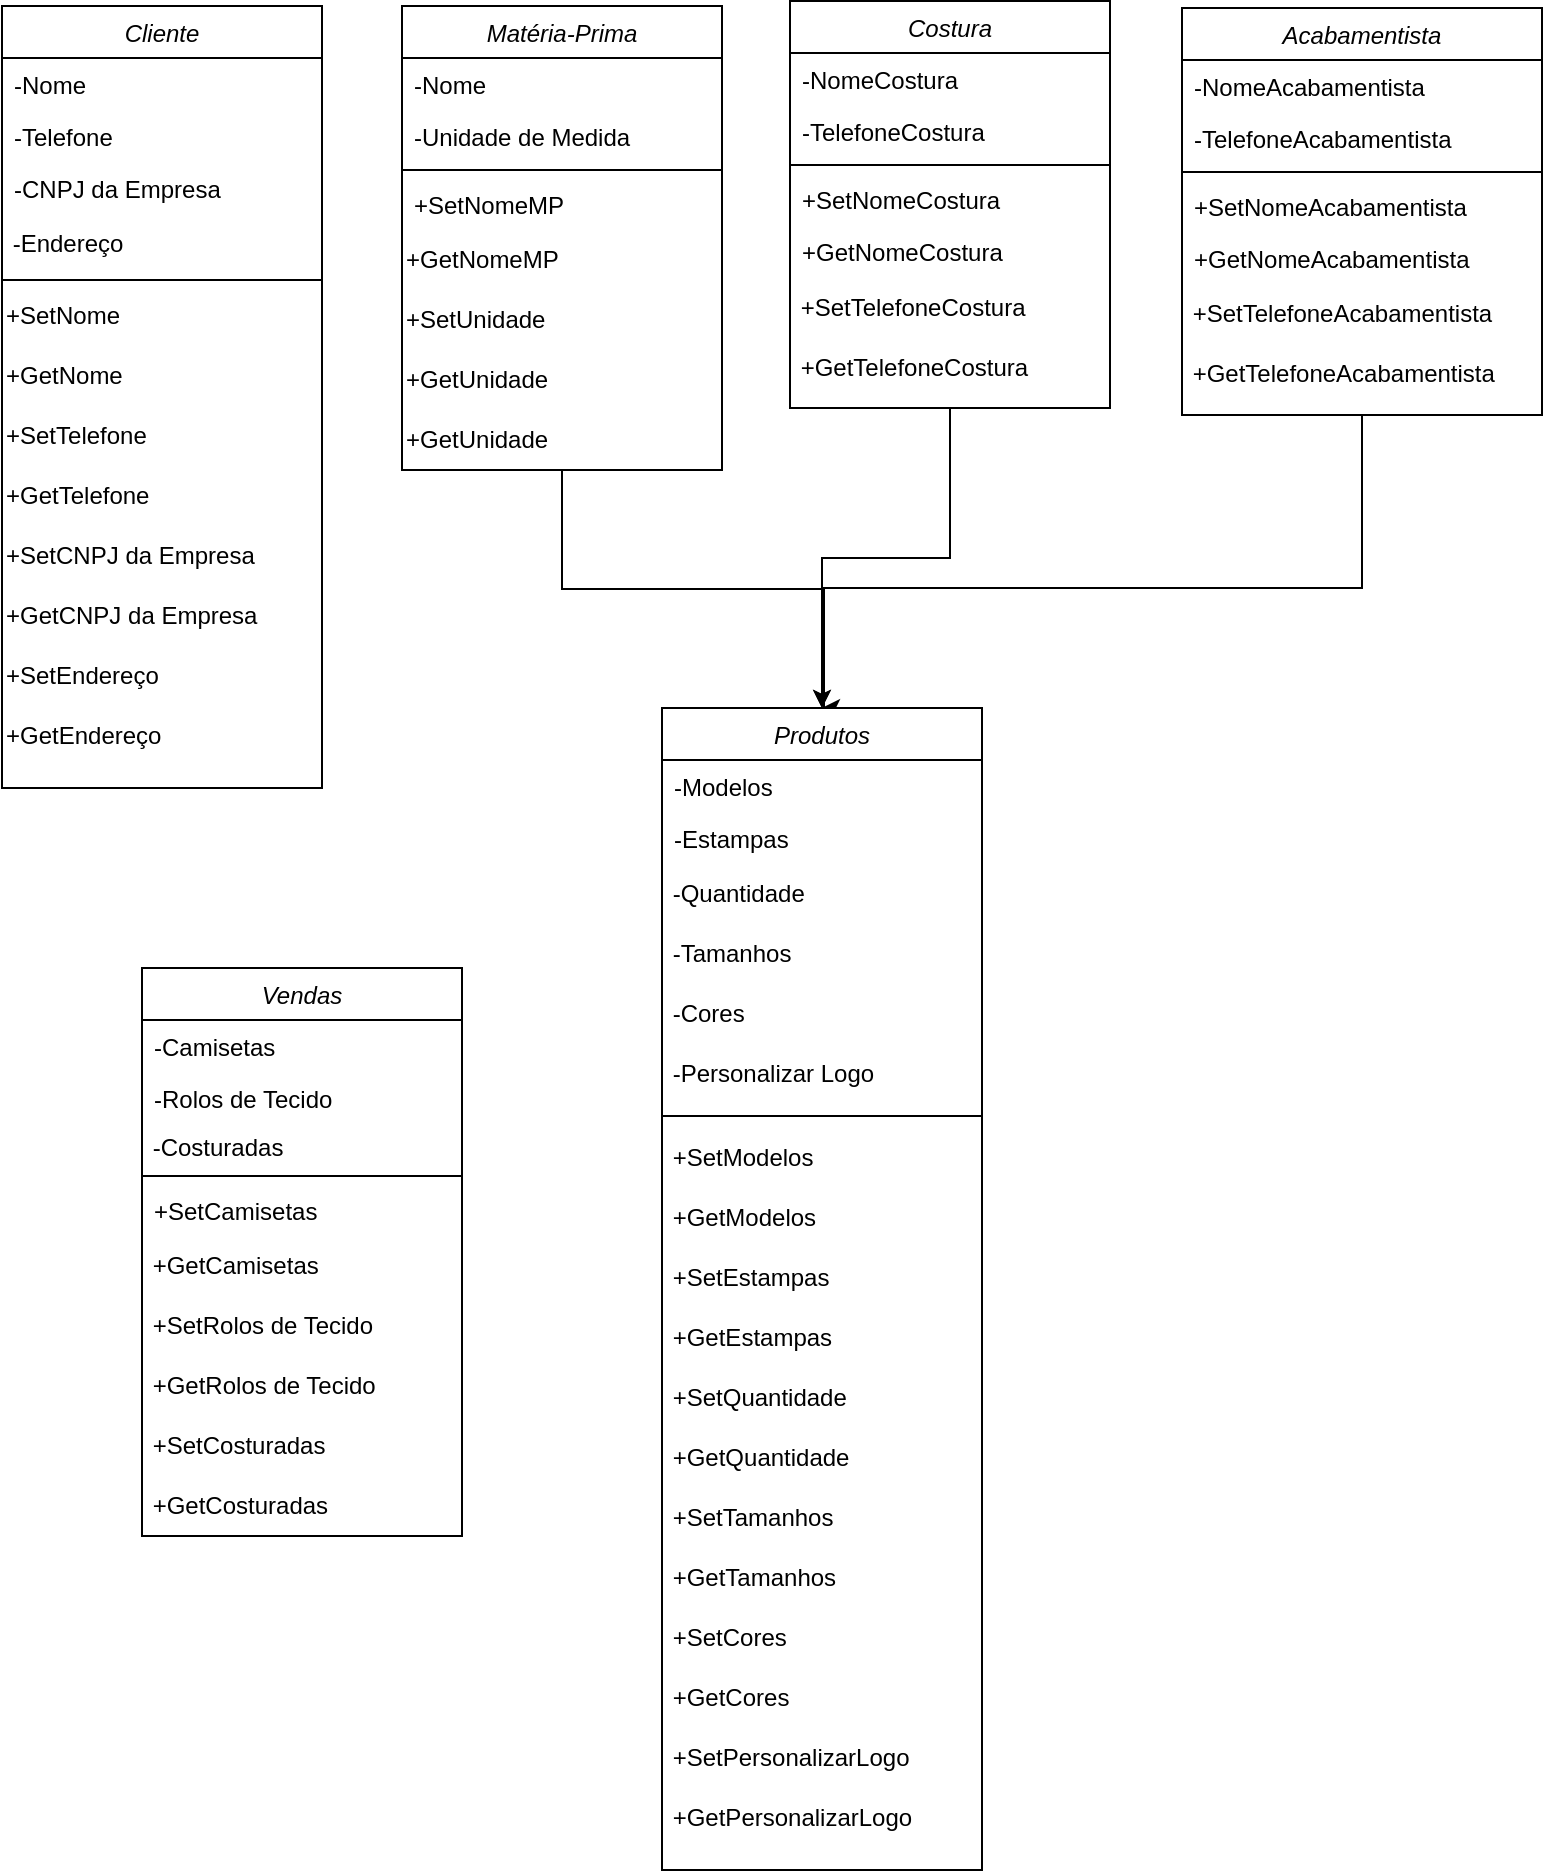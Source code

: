<mxfile version="24.5.5" type="device">
  <diagram id="C5RBs43oDa-KdzZeNtuy" name="Page-1">
    <mxGraphModel dx="1434" dy="782" grid="1" gridSize="10" guides="1" tooltips="1" connect="1" arrows="1" fold="1" page="1" pageScale="1" pageWidth="827" pageHeight="1169" math="0" shadow="0">
      <root>
        <mxCell id="WIyWlLk6GJQsqaUBKTNV-0" />
        <mxCell id="WIyWlLk6GJQsqaUBKTNV-1" parent="WIyWlLk6GJQsqaUBKTNV-0" />
        <mxCell id="zkfFHV4jXpPFQw0GAbJ--0" value="Cliente" style="swimlane;fontStyle=2;align=center;verticalAlign=top;childLayout=stackLayout;horizontal=1;startSize=26;horizontalStack=0;resizeParent=1;resizeLast=0;collapsible=1;marginBottom=0;rounded=0;shadow=0;strokeWidth=1;" parent="WIyWlLk6GJQsqaUBKTNV-1" vertex="1">
          <mxGeometry x="20" y="159" width="160" height="391" as="geometry">
            <mxRectangle x="230" y="140" width="160" height="26" as="alternateBounds" />
          </mxGeometry>
        </mxCell>
        <mxCell id="zkfFHV4jXpPFQw0GAbJ--1" value="-Nome" style="text;align=left;verticalAlign=top;spacingLeft=4;spacingRight=4;overflow=hidden;rotatable=0;points=[[0,0.5],[1,0.5]];portConstraint=eastwest;" parent="zkfFHV4jXpPFQw0GAbJ--0" vertex="1">
          <mxGeometry y="26" width="160" height="26" as="geometry" />
        </mxCell>
        <mxCell id="zkfFHV4jXpPFQw0GAbJ--2" value="-Telefone" style="text;align=left;verticalAlign=top;spacingLeft=4;spacingRight=4;overflow=hidden;rotatable=0;points=[[0,0.5],[1,0.5]];portConstraint=eastwest;rounded=0;shadow=0;html=0;" parent="zkfFHV4jXpPFQw0GAbJ--0" vertex="1">
          <mxGeometry y="52" width="160" height="26" as="geometry" />
        </mxCell>
        <mxCell id="zkfFHV4jXpPFQw0GAbJ--3" value="-CNPJ da Empresa" style="text;align=left;verticalAlign=top;spacingLeft=4;spacingRight=4;overflow=hidden;rotatable=0;points=[[0,0.5],[1,0.5]];portConstraint=eastwest;rounded=0;shadow=0;html=0;" parent="zkfFHV4jXpPFQw0GAbJ--0" vertex="1">
          <mxGeometry y="78" width="160" height="26" as="geometry" />
        </mxCell>
        <mxCell id="NJDplPNUR33pmezx8VwC-5" value="&amp;nbsp;-Endereço" style="text;html=1;align=left;verticalAlign=middle;resizable=0;points=[];autosize=1;strokeColor=none;fillColor=none;" parent="zkfFHV4jXpPFQw0GAbJ--0" vertex="1">
          <mxGeometry y="104" width="160" height="30" as="geometry" />
        </mxCell>
        <mxCell id="zkfFHV4jXpPFQw0GAbJ--4" value="" style="line;html=1;strokeWidth=1;align=left;verticalAlign=middle;spacingTop=-1;spacingLeft=3;spacingRight=3;rotatable=0;labelPosition=right;points=[];portConstraint=eastwest;" parent="zkfFHV4jXpPFQw0GAbJ--0" vertex="1">
          <mxGeometry y="134" width="160" height="6" as="geometry" />
        </mxCell>
        <mxCell id="NJDplPNUR33pmezx8VwC-7" value="+SetNome" style="text;html=1;align=left;verticalAlign=middle;resizable=0;points=[];autosize=1;strokeColor=none;fillColor=none;" parent="zkfFHV4jXpPFQw0GAbJ--0" vertex="1">
          <mxGeometry y="140" width="160" height="30" as="geometry" />
        </mxCell>
        <mxCell id="NJDplPNUR33pmezx8VwC-8" value="+GetNome" style="text;html=1;align=left;verticalAlign=middle;resizable=0;points=[];autosize=1;strokeColor=none;fillColor=none;" parent="zkfFHV4jXpPFQw0GAbJ--0" vertex="1">
          <mxGeometry y="170" width="160" height="30" as="geometry" />
        </mxCell>
        <mxCell id="NJDplPNUR33pmezx8VwC-9" value="+SetTelefone" style="text;html=1;align=left;verticalAlign=middle;resizable=0;points=[];autosize=1;strokeColor=none;fillColor=none;" parent="zkfFHV4jXpPFQw0GAbJ--0" vertex="1">
          <mxGeometry y="200" width="160" height="30" as="geometry" />
        </mxCell>
        <mxCell id="NJDplPNUR33pmezx8VwC-10" value="+GetTelefone" style="text;html=1;align=left;verticalAlign=middle;resizable=0;points=[];autosize=1;strokeColor=none;fillColor=none;" parent="zkfFHV4jXpPFQw0GAbJ--0" vertex="1">
          <mxGeometry y="230" width="160" height="30" as="geometry" />
        </mxCell>
        <mxCell id="NJDplPNUR33pmezx8VwC-11" value="+SetCNPJ da Empresa" style="text;html=1;align=left;verticalAlign=middle;resizable=0;points=[];autosize=1;strokeColor=none;fillColor=none;" parent="zkfFHV4jXpPFQw0GAbJ--0" vertex="1">
          <mxGeometry y="260" width="160" height="30" as="geometry" />
        </mxCell>
        <mxCell id="NJDplPNUR33pmezx8VwC-12" value="+GetCNPJ da Empresa" style="text;html=1;align=left;verticalAlign=middle;resizable=0;points=[];autosize=1;strokeColor=none;fillColor=none;" parent="zkfFHV4jXpPFQw0GAbJ--0" vertex="1">
          <mxGeometry y="290" width="160" height="30" as="geometry" />
        </mxCell>
        <mxCell id="NJDplPNUR33pmezx8VwC-13" value="+SetEndereço" style="text;html=1;align=left;verticalAlign=middle;resizable=0;points=[];autosize=1;strokeColor=none;fillColor=none;" parent="zkfFHV4jXpPFQw0GAbJ--0" vertex="1">
          <mxGeometry y="320" width="160" height="30" as="geometry" />
        </mxCell>
        <mxCell id="NJDplPNUR33pmezx8VwC-14" value="+GetEndereço" style="text;html=1;align=left;verticalAlign=middle;resizable=0;points=[];autosize=1;strokeColor=none;fillColor=none;" parent="zkfFHV4jXpPFQw0GAbJ--0" vertex="1">
          <mxGeometry y="350" width="160" height="30" as="geometry" />
        </mxCell>
        <mxCell id="qElWEFAbp1fTOAXQZUY0-4" style="edgeStyle=orthogonalEdgeStyle;rounded=0;orthogonalLoop=1;jettySize=auto;html=1;entryX=0.5;entryY=0;entryDx=0;entryDy=0;" parent="WIyWlLk6GJQsqaUBKTNV-1" source="zkfFHV4jXpPFQw0GAbJ--6" target="NJDplPNUR33pmezx8VwC-29" edge="1">
          <mxGeometry relative="1" as="geometry" />
        </mxCell>
        <mxCell id="zkfFHV4jXpPFQw0GAbJ--6" value="Matéria-Prima" style="swimlane;fontStyle=2;align=center;verticalAlign=top;childLayout=stackLayout;horizontal=1;startSize=26;horizontalStack=0;resizeParent=1;resizeLast=0;collapsible=1;marginBottom=0;rounded=0;shadow=0;strokeWidth=1;" parent="WIyWlLk6GJQsqaUBKTNV-1" vertex="1">
          <mxGeometry x="220" y="159" width="160" height="232" as="geometry">
            <mxRectangle x="130" y="380" width="160" height="26" as="alternateBounds" />
          </mxGeometry>
        </mxCell>
        <mxCell id="zkfFHV4jXpPFQw0GAbJ--7" value="-Nome" style="text;align=left;verticalAlign=top;spacingLeft=4;spacingRight=4;overflow=hidden;rotatable=0;points=[[0,0.5],[1,0.5]];portConstraint=eastwest;" parent="zkfFHV4jXpPFQw0GAbJ--6" vertex="1">
          <mxGeometry y="26" width="160" height="26" as="geometry" />
        </mxCell>
        <mxCell id="zkfFHV4jXpPFQw0GAbJ--8" value="-Unidade de Medida" style="text;align=left;verticalAlign=top;spacingLeft=4;spacingRight=4;overflow=hidden;rotatable=0;points=[[0,0.5],[1,0.5]];portConstraint=eastwest;rounded=0;shadow=0;html=0;" parent="zkfFHV4jXpPFQw0GAbJ--6" vertex="1">
          <mxGeometry y="52" width="160" height="26" as="geometry" />
        </mxCell>
        <mxCell id="zkfFHV4jXpPFQw0GAbJ--9" value="" style="line;html=1;strokeWidth=1;align=left;verticalAlign=middle;spacingTop=-1;spacingLeft=3;spacingRight=3;rotatable=0;labelPosition=right;points=[];portConstraint=eastwest;" parent="zkfFHV4jXpPFQw0GAbJ--6" vertex="1">
          <mxGeometry y="78" width="160" height="8" as="geometry" />
        </mxCell>
        <mxCell id="zkfFHV4jXpPFQw0GAbJ--10" value="+SetNomeMP" style="text;align=left;verticalAlign=top;spacingLeft=4;spacingRight=4;overflow=hidden;rotatable=0;points=[[0,0.5],[1,0.5]];portConstraint=eastwest;fontStyle=0" parent="zkfFHV4jXpPFQw0GAbJ--6" vertex="1">
          <mxGeometry y="86" width="160" height="26" as="geometry" />
        </mxCell>
        <mxCell id="NJDplPNUR33pmezx8VwC-15" value="+GetNomeMP" style="text;html=1;align=left;verticalAlign=middle;resizable=0;points=[];autosize=1;strokeColor=none;fillColor=none;" parent="zkfFHV4jXpPFQw0GAbJ--6" vertex="1">
          <mxGeometry y="112" width="160" height="30" as="geometry" />
        </mxCell>
        <mxCell id="NJDplPNUR33pmezx8VwC-16" value="+SetUnidade" style="text;html=1;align=left;verticalAlign=middle;resizable=0;points=[];autosize=1;strokeColor=none;fillColor=none;" parent="zkfFHV4jXpPFQw0GAbJ--6" vertex="1">
          <mxGeometry y="142" width="160" height="30" as="geometry" />
        </mxCell>
        <mxCell id="NJDplPNUR33pmezx8VwC-17" value="+GetUnidade" style="text;html=1;align=left;verticalAlign=middle;resizable=0;points=[];autosize=1;strokeColor=none;fillColor=none;" parent="zkfFHV4jXpPFQw0GAbJ--6" vertex="1">
          <mxGeometry y="172" width="160" height="30" as="geometry" />
        </mxCell>
        <mxCell id="NJDplPNUR33pmezx8VwC-28" value="+GetUnidade" style="text;html=1;align=left;verticalAlign=middle;resizable=0;points=[];autosize=1;strokeColor=none;fillColor=none;" parent="zkfFHV4jXpPFQw0GAbJ--6" vertex="1">
          <mxGeometry y="202" width="160" height="30" as="geometry" />
        </mxCell>
        <mxCell id="qElWEFAbp1fTOAXQZUY0-5" style="edgeStyle=orthogonalEdgeStyle;rounded=0;orthogonalLoop=1;jettySize=auto;html=1;entryX=0.5;entryY=0;entryDx=0;entryDy=0;" parent="WIyWlLk6GJQsqaUBKTNV-1" source="zkfFHV4jXpPFQw0GAbJ--17" target="NJDplPNUR33pmezx8VwC-29" edge="1">
          <mxGeometry relative="1" as="geometry" />
        </mxCell>
        <mxCell id="zkfFHV4jXpPFQw0GAbJ--17" value="Costura" style="swimlane;fontStyle=2;align=center;verticalAlign=top;childLayout=stackLayout;horizontal=1;startSize=26;horizontalStack=0;resizeParent=1;resizeLast=0;collapsible=1;marginBottom=0;rounded=0;shadow=0;strokeWidth=1;" parent="WIyWlLk6GJQsqaUBKTNV-1" vertex="1">
          <mxGeometry x="414" y="156.5" width="160" height="203.5" as="geometry">
            <mxRectangle x="550" y="140" width="160" height="26" as="alternateBounds" />
          </mxGeometry>
        </mxCell>
        <mxCell id="zkfFHV4jXpPFQw0GAbJ--18" value="-NomeCostura" style="text;align=left;verticalAlign=top;spacingLeft=4;spacingRight=4;overflow=hidden;rotatable=0;points=[[0,0.5],[1,0.5]];portConstraint=eastwest;" parent="zkfFHV4jXpPFQw0GAbJ--17" vertex="1">
          <mxGeometry y="26" width="160" height="26" as="geometry" />
        </mxCell>
        <mxCell id="zkfFHV4jXpPFQw0GAbJ--20" value="-TelefoneCostura" style="text;align=left;verticalAlign=top;spacingLeft=4;spacingRight=4;overflow=hidden;rotatable=0;points=[[0,0.5],[1,0.5]];portConstraint=eastwest;rounded=0;shadow=0;html=0;" parent="zkfFHV4jXpPFQw0GAbJ--17" vertex="1">
          <mxGeometry y="52" width="160" height="26" as="geometry" />
        </mxCell>
        <mxCell id="zkfFHV4jXpPFQw0GAbJ--23" value="" style="line;html=1;strokeWidth=1;align=left;verticalAlign=middle;spacingTop=-1;spacingLeft=3;spacingRight=3;rotatable=0;labelPosition=right;points=[];portConstraint=eastwest;" parent="zkfFHV4jXpPFQw0GAbJ--17" vertex="1">
          <mxGeometry y="78" width="160" height="8" as="geometry" />
        </mxCell>
        <mxCell id="zkfFHV4jXpPFQw0GAbJ--24" value="+SetNomeCostura" style="text;align=left;verticalAlign=top;spacingLeft=4;spacingRight=4;overflow=hidden;rotatable=0;points=[[0,0.5],[1,0.5]];portConstraint=eastwest;" parent="zkfFHV4jXpPFQw0GAbJ--17" vertex="1">
          <mxGeometry y="86" width="160" height="26" as="geometry" />
        </mxCell>
        <mxCell id="zkfFHV4jXpPFQw0GAbJ--25" value="+GetNomeCostura" style="text;align=left;verticalAlign=top;spacingLeft=4;spacingRight=4;overflow=hidden;rotatable=0;points=[[0,0.5],[1,0.5]];portConstraint=eastwest;" parent="zkfFHV4jXpPFQw0GAbJ--17" vertex="1">
          <mxGeometry y="112" width="160" height="26" as="geometry" />
        </mxCell>
        <mxCell id="NJDplPNUR33pmezx8VwC-18" value="&amp;nbsp;+SetTelefoneCostura" style="text;html=1;align=left;verticalAlign=middle;resizable=0;points=[];autosize=1;strokeColor=none;fillColor=none;" parent="zkfFHV4jXpPFQw0GAbJ--17" vertex="1">
          <mxGeometry y="138" width="160" height="30" as="geometry" />
        </mxCell>
        <mxCell id="NJDplPNUR33pmezx8VwC-19" value="&amp;nbsp;+GetTelefoneCostura" style="text;html=1;align=left;verticalAlign=middle;resizable=0;points=[];autosize=1;strokeColor=none;fillColor=none;" parent="zkfFHV4jXpPFQw0GAbJ--17" vertex="1">
          <mxGeometry y="168" width="160" height="30" as="geometry" />
        </mxCell>
        <mxCell id="qElWEFAbp1fTOAXQZUY0-16" style="edgeStyle=orthogonalEdgeStyle;rounded=0;orthogonalLoop=1;jettySize=auto;html=1;" parent="WIyWlLk6GJQsqaUBKTNV-1" source="NJDplPNUR33pmezx8VwC-20" edge="1">
          <mxGeometry relative="1" as="geometry">
            <mxPoint x="430" y="510" as="targetPoint" />
            <Array as="points">
              <mxPoint x="700" y="450" />
              <mxPoint x="431" y="450" />
            </Array>
          </mxGeometry>
        </mxCell>
        <mxCell id="NJDplPNUR33pmezx8VwC-20" value="Acabamentista" style="swimlane;fontStyle=2;align=center;verticalAlign=top;childLayout=stackLayout;horizontal=1;startSize=26;horizontalStack=0;resizeParent=1;resizeLast=0;collapsible=1;marginBottom=0;rounded=0;shadow=0;strokeWidth=1;" parent="WIyWlLk6GJQsqaUBKTNV-1" vertex="1">
          <mxGeometry x="610" y="160" width="180" height="203.5" as="geometry">
            <mxRectangle x="550" y="140" width="160" height="26" as="alternateBounds" />
          </mxGeometry>
        </mxCell>
        <mxCell id="NJDplPNUR33pmezx8VwC-21" value="-NomeAcabamentista" style="text;align=left;verticalAlign=top;spacingLeft=4;spacingRight=4;overflow=hidden;rotatable=0;points=[[0,0.5],[1,0.5]];portConstraint=eastwest;" parent="NJDplPNUR33pmezx8VwC-20" vertex="1">
          <mxGeometry y="26" width="180" height="26" as="geometry" />
        </mxCell>
        <mxCell id="NJDplPNUR33pmezx8VwC-22" value="-TelefoneAcabamentista" style="text;align=left;verticalAlign=top;spacingLeft=4;spacingRight=4;overflow=hidden;rotatable=0;points=[[0,0.5],[1,0.5]];portConstraint=eastwest;rounded=0;shadow=0;html=0;" parent="NJDplPNUR33pmezx8VwC-20" vertex="1">
          <mxGeometry y="52" width="180" height="26" as="geometry" />
        </mxCell>
        <mxCell id="NJDplPNUR33pmezx8VwC-23" value="" style="line;html=1;strokeWidth=1;align=left;verticalAlign=middle;spacingTop=-1;spacingLeft=3;spacingRight=3;rotatable=0;labelPosition=right;points=[];portConstraint=eastwest;" parent="NJDplPNUR33pmezx8VwC-20" vertex="1">
          <mxGeometry y="78" width="180" height="8" as="geometry" />
        </mxCell>
        <mxCell id="NJDplPNUR33pmezx8VwC-24" value="+SetNomeAcabamentista" style="text;align=left;verticalAlign=top;spacingLeft=4;spacingRight=4;overflow=hidden;rotatable=0;points=[[0,0.5],[1,0.5]];portConstraint=eastwest;" parent="NJDplPNUR33pmezx8VwC-20" vertex="1">
          <mxGeometry y="86" width="180" height="26" as="geometry" />
        </mxCell>
        <mxCell id="NJDplPNUR33pmezx8VwC-25" value="+GetNomeAcabamentista" style="text;align=left;verticalAlign=top;spacingLeft=4;spacingRight=4;overflow=hidden;rotatable=0;points=[[0,0.5],[1,0.5]];portConstraint=eastwest;" parent="NJDplPNUR33pmezx8VwC-20" vertex="1">
          <mxGeometry y="112" width="180" height="26" as="geometry" />
        </mxCell>
        <mxCell id="NJDplPNUR33pmezx8VwC-26" value="&amp;nbsp;+SetTelefoneAcabamentista" style="text;html=1;align=left;verticalAlign=middle;resizable=0;points=[];autosize=1;strokeColor=none;fillColor=none;" parent="NJDplPNUR33pmezx8VwC-20" vertex="1">
          <mxGeometry y="138" width="180" height="30" as="geometry" />
        </mxCell>
        <mxCell id="NJDplPNUR33pmezx8VwC-27" value="&amp;nbsp;+GetTelefoneAcabamentista" style="text;html=1;align=left;verticalAlign=middle;resizable=0;points=[];autosize=1;strokeColor=none;fillColor=none;" parent="NJDplPNUR33pmezx8VwC-20" vertex="1">
          <mxGeometry y="168" width="180" height="30" as="geometry" />
        </mxCell>
        <mxCell id="NJDplPNUR33pmezx8VwC-29" value="Produtos" style="swimlane;fontStyle=2;align=center;verticalAlign=top;childLayout=stackLayout;horizontal=1;startSize=26;horizontalStack=0;resizeParent=1;resizeLast=0;collapsible=1;marginBottom=0;rounded=0;shadow=0;strokeWidth=1;" parent="WIyWlLk6GJQsqaUBKTNV-1" vertex="1">
          <mxGeometry x="350" y="510" width="160" height="581" as="geometry">
            <mxRectangle x="130" y="380" width="160" height="26" as="alternateBounds" />
          </mxGeometry>
        </mxCell>
        <mxCell id="NJDplPNUR33pmezx8VwC-30" value="-Modelos" style="text;align=left;verticalAlign=top;spacingLeft=4;spacingRight=4;overflow=hidden;rotatable=0;points=[[0,0.5],[1,0.5]];portConstraint=eastwest;" parent="NJDplPNUR33pmezx8VwC-29" vertex="1">
          <mxGeometry y="26" width="160" height="26" as="geometry" />
        </mxCell>
        <mxCell id="NJDplPNUR33pmezx8VwC-31" value="-Estampas" style="text;align=left;verticalAlign=top;spacingLeft=4;spacingRight=4;overflow=hidden;rotatable=0;points=[[0,0.5],[1,0.5]];portConstraint=eastwest;rounded=0;shadow=0;html=0;" parent="NJDplPNUR33pmezx8VwC-29" vertex="1">
          <mxGeometry y="52" width="160" height="26" as="geometry" />
        </mxCell>
        <mxCell id="NJDplPNUR33pmezx8VwC-39" value="&amp;nbsp;-Quantidade" style="text;html=1;align=left;verticalAlign=middle;resizable=0;points=[];autosize=1;strokeColor=none;fillColor=none;" parent="NJDplPNUR33pmezx8VwC-29" vertex="1">
          <mxGeometry y="78" width="160" height="30" as="geometry" />
        </mxCell>
        <mxCell id="NJDplPNUR33pmezx8VwC-40" value="&amp;nbsp;-Tamanhos" style="text;html=1;align=left;verticalAlign=middle;resizable=0;points=[];autosize=1;strokeColor=none;fillColor=none;" parent="NJDplPNUR33pmezx8VwC-29" vertex="1">
          <mxGeometry y="108" width="160" height="30" as="geometry" />
        </mxCell>
        <mxCell id="NJDplPNUR33pmezx8VwC-41" value="&amp;nbsp;-Cores" style="text;html=1;align=left;verticalAlign=middle;resizable=0;points=[];autosize=1;strokeColor=none;fillColor=none;" parent="NJDplPNUR33pmezx8VwC-29" vertex="1">
          <mxGeometry y="138" width="160" height="30" as="geometry" />
        </mxCell>
        <mxCell id="NJDplPNUR33pmezx8VwC-42" value="&amp;nbsp;-Personalizar Logo" style="text;html=1;align=left;verticalAlign=middle;resizable=0;points=[];autosize=1;strokeColor=none;fillColor=none;" parent="NJDplPNUR33pmezx8VwC-29" vertex="1">
          <mxGeometry y="168" width="160" height="30" as="geometry" />
        </mxCell>
        <mxCell id="NJDplPNUR33pmezx8VwC-32" value="" style="line;html=1;strokeWidth=1;align=left;verticalAlign=middle;spacingTop=-1;spacingLeft=3;spacingRight=3;rotatable=0;labelPosition=right;points=[];portConstraint=eastwest;" parent="NJDplPNUR33pmezx8VwC-29" vertex="1">
          <mxGeometry y="198" width="160" height="12" as="geometry" />
        </mxCell>
        <mxCell id="NJDplPNUR33pmezx8VwC-43" value="&amp;nbsp;+SetModelos" style="text;html=1;align=left;verticalAlign=middle;resizable=0;points=[];autosize=1;strokeColor=none;fillColor=none;" parent="NJDplPNUR33pmezx8VwC-29" vertex="1">
          <mxGeometry y="210" width="160" height="30" as="geometry" />
        </mxCell>
        <mxCell id="NJDplPNUR33pmezx8VwC-44" value="&amp;nbsp;+GetModelos" style="text;html=1;align=left;verticalAlign=middle;resizable=0;points=[];autosize=1;strokeColor=none;fillColor=none;" parent="NJDplPNUR33pmezx8VwC-29" vertex="1">
          <mxGeometry y="240" width="160" height="30" as="geometry" />
        </mxCell>
        <mxCell id="NJDplPNUR33pmezx8VwC-45" value="&amp;nbsp;+SetEstampas" style="text;html=1;align=left;verticalAlign=middle;resizable=0;points=[];autosize=1;strokeColor=none;fillColor=none;" parent="NJDplPNUR33pmezx8VwC-29" vertex="1">
          <mxGeometry y="270" width="160" height="30" as="geometry" />
        </mxCell>
        <mxCell id="NJDplPNUR33pmezx8VwC-46" value="&amp;nbsp;+GetEstampas" style="text;html=1;align=left;verticalAlign=middle;resizable=0;points=[];autosize=1;strokeColor=none;fillColor=none;" parent="NJDplPNUR33pmezx8VwC-29" vertex="1">
          <mxGeometry y="300" width="160" height="30" as="geometry" />
        </mxCell>
        <mxCell id="NJDplPNUR33pmezx8VwC-47" value="&amp;nbsp;+SetQuantidade" style="text;html=1;align=left;verticalAlign=middle;resizable=0;points=[];autosize=1;strokeColor=none;fillColor=none;" parent="NJDplPNUR33pmezx8VwC-29" vertex="1">
          <mxGeometry y="330" width="160" height="30" as="geometry" />
        </mxCell>
        <mxCell id="NJDplPNUR33pmezx8VwC-48" value="&amp;nbsp;+GetQuantidade" style="text;html=1;align=left;verticalAlign=middle;resizable=0;points=[];autosize=1;strokeColor=none;fillColor=none;" parent="NJDplPNUR33pmezx8VwC-29" vertex="1">
          <mxGeometry y="360" width="160" height="30" as="geometry" />
        </mxCell>
        <mxCell id="NJDplPNUR33pmezx8VwC-49" value="&amp;nbsp;+SetTamanhos" style="text;html=1;align=left;verticalAlign=middle;resizable=0;points=[];autosize=1;strokeColor=none;fillColor=none;" parent="NJDplPNUR33pmezx8VwC-29" vertex="1">
          <mxGeometry y="390" width="160" height="30" as="geometry" />
        </mxCell>
        <mxCell id="NJDplPNUR33pmezx8VwC-50" value="&amp;nbsp;+GetTamanhos" style="text;html=1;align=left;verticalAlign=middle;resizable=0;points=[];autosize=1;strokeColor=none;fillColor=none;" parent="NJDplPNUR33pmezx8VwC-29" vertex="1">
          <mxGeometry y="420" width="160" height="30" as="geometry" />
        </mxCell>
        <mxCell id="qElWEFAbp1fTOAXQZUY0-0" value="&amp;nbsp;+SetCores" style="text;html=1;align=left;verticalAlign=middle;resizable=0;points=[];autosize=1;strokeColor=none;fillColor=none;" parent="NJDplPNUR33pmezx8VwC-29" vertex="1">
          <mxGeometry y="450" width="160" height="30" as="geometry" />
        </mxCell>
        <mxCell id="qElWEFAbp1fTOAXQZUY0-1" value="&amp;nbsp;+GetCores" style="text;html=1;align=left;verticalAlign=middle;resizable=0;points=[];autosize=1;strokeColor=none;fillColor=none;" parent="NJDplPNUR33pmezx8VwC-29" vertex="1">
          <mxGeometry y="480" width="160" height="30" as="geometry" />
        </mxCell>
        <mxCell id="qElWEFAbp1fTOAXQZUY0-2" value="&amp;nbsp;+SetPersonalizarLogo" style="text;html=1;align=left;verticalAlign=middle;resizable=0;points=[];autosize=1;strokeColor=none;fillColor=none;" parent="NJDplPNUR33pmezx8VwC-29" vertex="1">
          <mxGeometry y="510" width="160" height="30" as="geometry" />
        </mxCell>
        <mxCell id="qElWEFAbp1fTOAXQZUY0-3" value="&amp;nbsp;+GetPersonalizarLogo" style="text;html=1;align=left;verticalAlign=middle;resizable=0;points=[];autosize=1;strokeColor=none;fillColor=none;" parent="NJDplPNUR33pmezx8VwC-29" vertex="1">
          <mxGeometry y="540" width="160" height="30" as="geometry" />
        </mxCell>
        <mxCell id="P8wy3TXX32ABV9DE0B1X-0" value="Vendas" style="swimlane;fontStyle=2;align=center;verticalAlign=top;childLayout=stackLayout;horizontal=1;startSize=26;horizontalStack=0;resizeParent=1;resizeLast=0;collapsible=1;marginBottom=0;rounded=0;shadow=0;strokeWidth=1;" vertex="1" parent="WIyWlLk6GJQsqaUBKTNV-1">
          <mxGeometry x="90" y="640" width="160" height="284" as="geometry">
            <mxRectangle x="130" y="380" width="160" height="26" as="alternateBounds" />
          </mxGeometry>
        </mxCell>
        <mxCell id="P8wy3TXX32ABV9DE0B1X-1" value="-Camisetas" style="text;align=left;verticalAlign=top;spacingLeft=4;spacingRight=4;overflow=hidden;rotatable=0;points=[[0,0.5],[1,0.5]];portConstraint=eastwest;" vertex="1" parent="P8wy3TXX32ABV9DE0B1X-0">
          <mxGeometry y="26" width="160" height="26" as="geometry" />
        </mxCell>
        <mxCell id="P8wy3TXX32ABV9DE0B1X-2" value="-Rolos de Tecido&#xa;" style="text;align=left;verticalAlign=top;spacingLeft=4;spacingRight=4;overflow=hidden;rotatable=0;points=[[0,0.5],[1,0.5]];portConstraint=eastwest;rounded=0;shadow=0;html=0;" vertex="1" parent="P8wy3TXX32ABV9DE0B1X-0">
          <mxGeometry y="52" width="160" height="28" as="geometry" />
        </mxCell>
        <mxCell id="P8wy3TXX32ABV9DE0B1X-9" value="&amp;nbsp;-Costuradas" style="text;html=1;align=left;verticalAlign=middle;whiteSpace=wrap;rounded=0;" vertex="1" parent="P8wy3TXX32ABV9DE0B1X-0">
          <mxGeometry y="80" width="160" height="20" as="geometry" />
        </mxCell>
        <mxCell id="P8wy3TXX32ABV9DE0B1X-3" value="" style="line;html=1;strokeWidth=1;align=left;verticalAlign=middle;spacingTop=-1;spacingLeft=3;spacingRight=3;rotatable=0;labelPosition=right;points=[];portConstraint=eastwest;" vertex="1" parent="P8wy3TXX32ABV9DE0B1X-0">
          <mxGeometry y="100" width="160" height="8" as="geometry" />
        </mxCell>
        <mxCell id="P8wy3TXX32ABV9DE0B1X-4" value="+SetCamisetas" style="text;align=left;verticalAlign=top;spacingLeft=4;spacingRight=4;overflow=hidden;rotatable=0;points=[[0,0.5],[1,0.5]];portConstraint=eastwest;fontStyle=0" vertex="1" parent="P8wy3TXX32ABV9DE0B1X-0">
          <mxGeometry y="108" width="160" height="26" as="geometry" />
        </mxCell>
        <mxCell id="P8wy3TXX32ABV9DE0B1X-5" value="&amp;nbsp;+GetCamisetas" style="text;html=1;align=left;verticalAlign=middle;resizable=0;points=[];autosize=1;strokeColor=none;fillColor=none;" vertex="1" parent="P8wy3TXX32ABV9DE0B1X-0">
          <mxGeometry y="134" width="160" height="30" as="geometry" />
        </mxCell>
        <mxCell id="P8wy3TXX32ABV9DE0B1X-6" value="&amp;nbsp;+SetRolos de Tecido" style="text;html=1;align=left;verticalAlign=middle;resizable=0;points=[];autosize=1;strokeColor=none;fillColor=none;" vertex="1" parent="P8wy3TXX32ABV9DE0B1X-0">
          <mxGeometry y="164" width="160" height="30" as="geometry" />
        </mxCell>
        <mxCell id="P8wy3TXX32ABV9DE0B1X-7" value="&amp;nbsp;+GetRolos de Tecido" style="text;html=1;align=left;verticalAlign=middle;resizable=0;points=[];autosize=1;strokeColor=none;fillColor=none;" vertex="1" parent="P8wy3TXX32ABV9DE0B1X-0">
          <mxGeometry y="194" width="160" height="30" as="geometry" />
        </mxCell>
        <mxCell id="P8wy3TXX32ABV9DE0B1X-8" value="&amp;nbsp;+SetCosturadas" style="text;html=1;align=left;verticalAlign=middle;resizable=0;points=[];autosize=1;strokeColor=none;fillColor=none;" vertex="1" parent="P8wy3TXX32ABV9DE0B1X-0">
          <mxGeometry y="224" width="160" height="30" as="geometry" />
        </mxCell>
        <mxCell id="P8wy3TXX32ABV9DE0B1X-11" value="&amp;nbsp;+GetCosturadas" style="text;html=1;align=left;verticalAlign=middle;resizable=0;points=[];autosize=1;strokeColor=none;fillColor=none;" vertex="1" parent="P8wy3TXX32ABV9DE0B1X-0">
          <mxGeometry y="254" width="160" height="30" as="geometry" />
        </mxCell>
      </root>
    </mxGraphModel>
  </diagram>
</mxfile>
